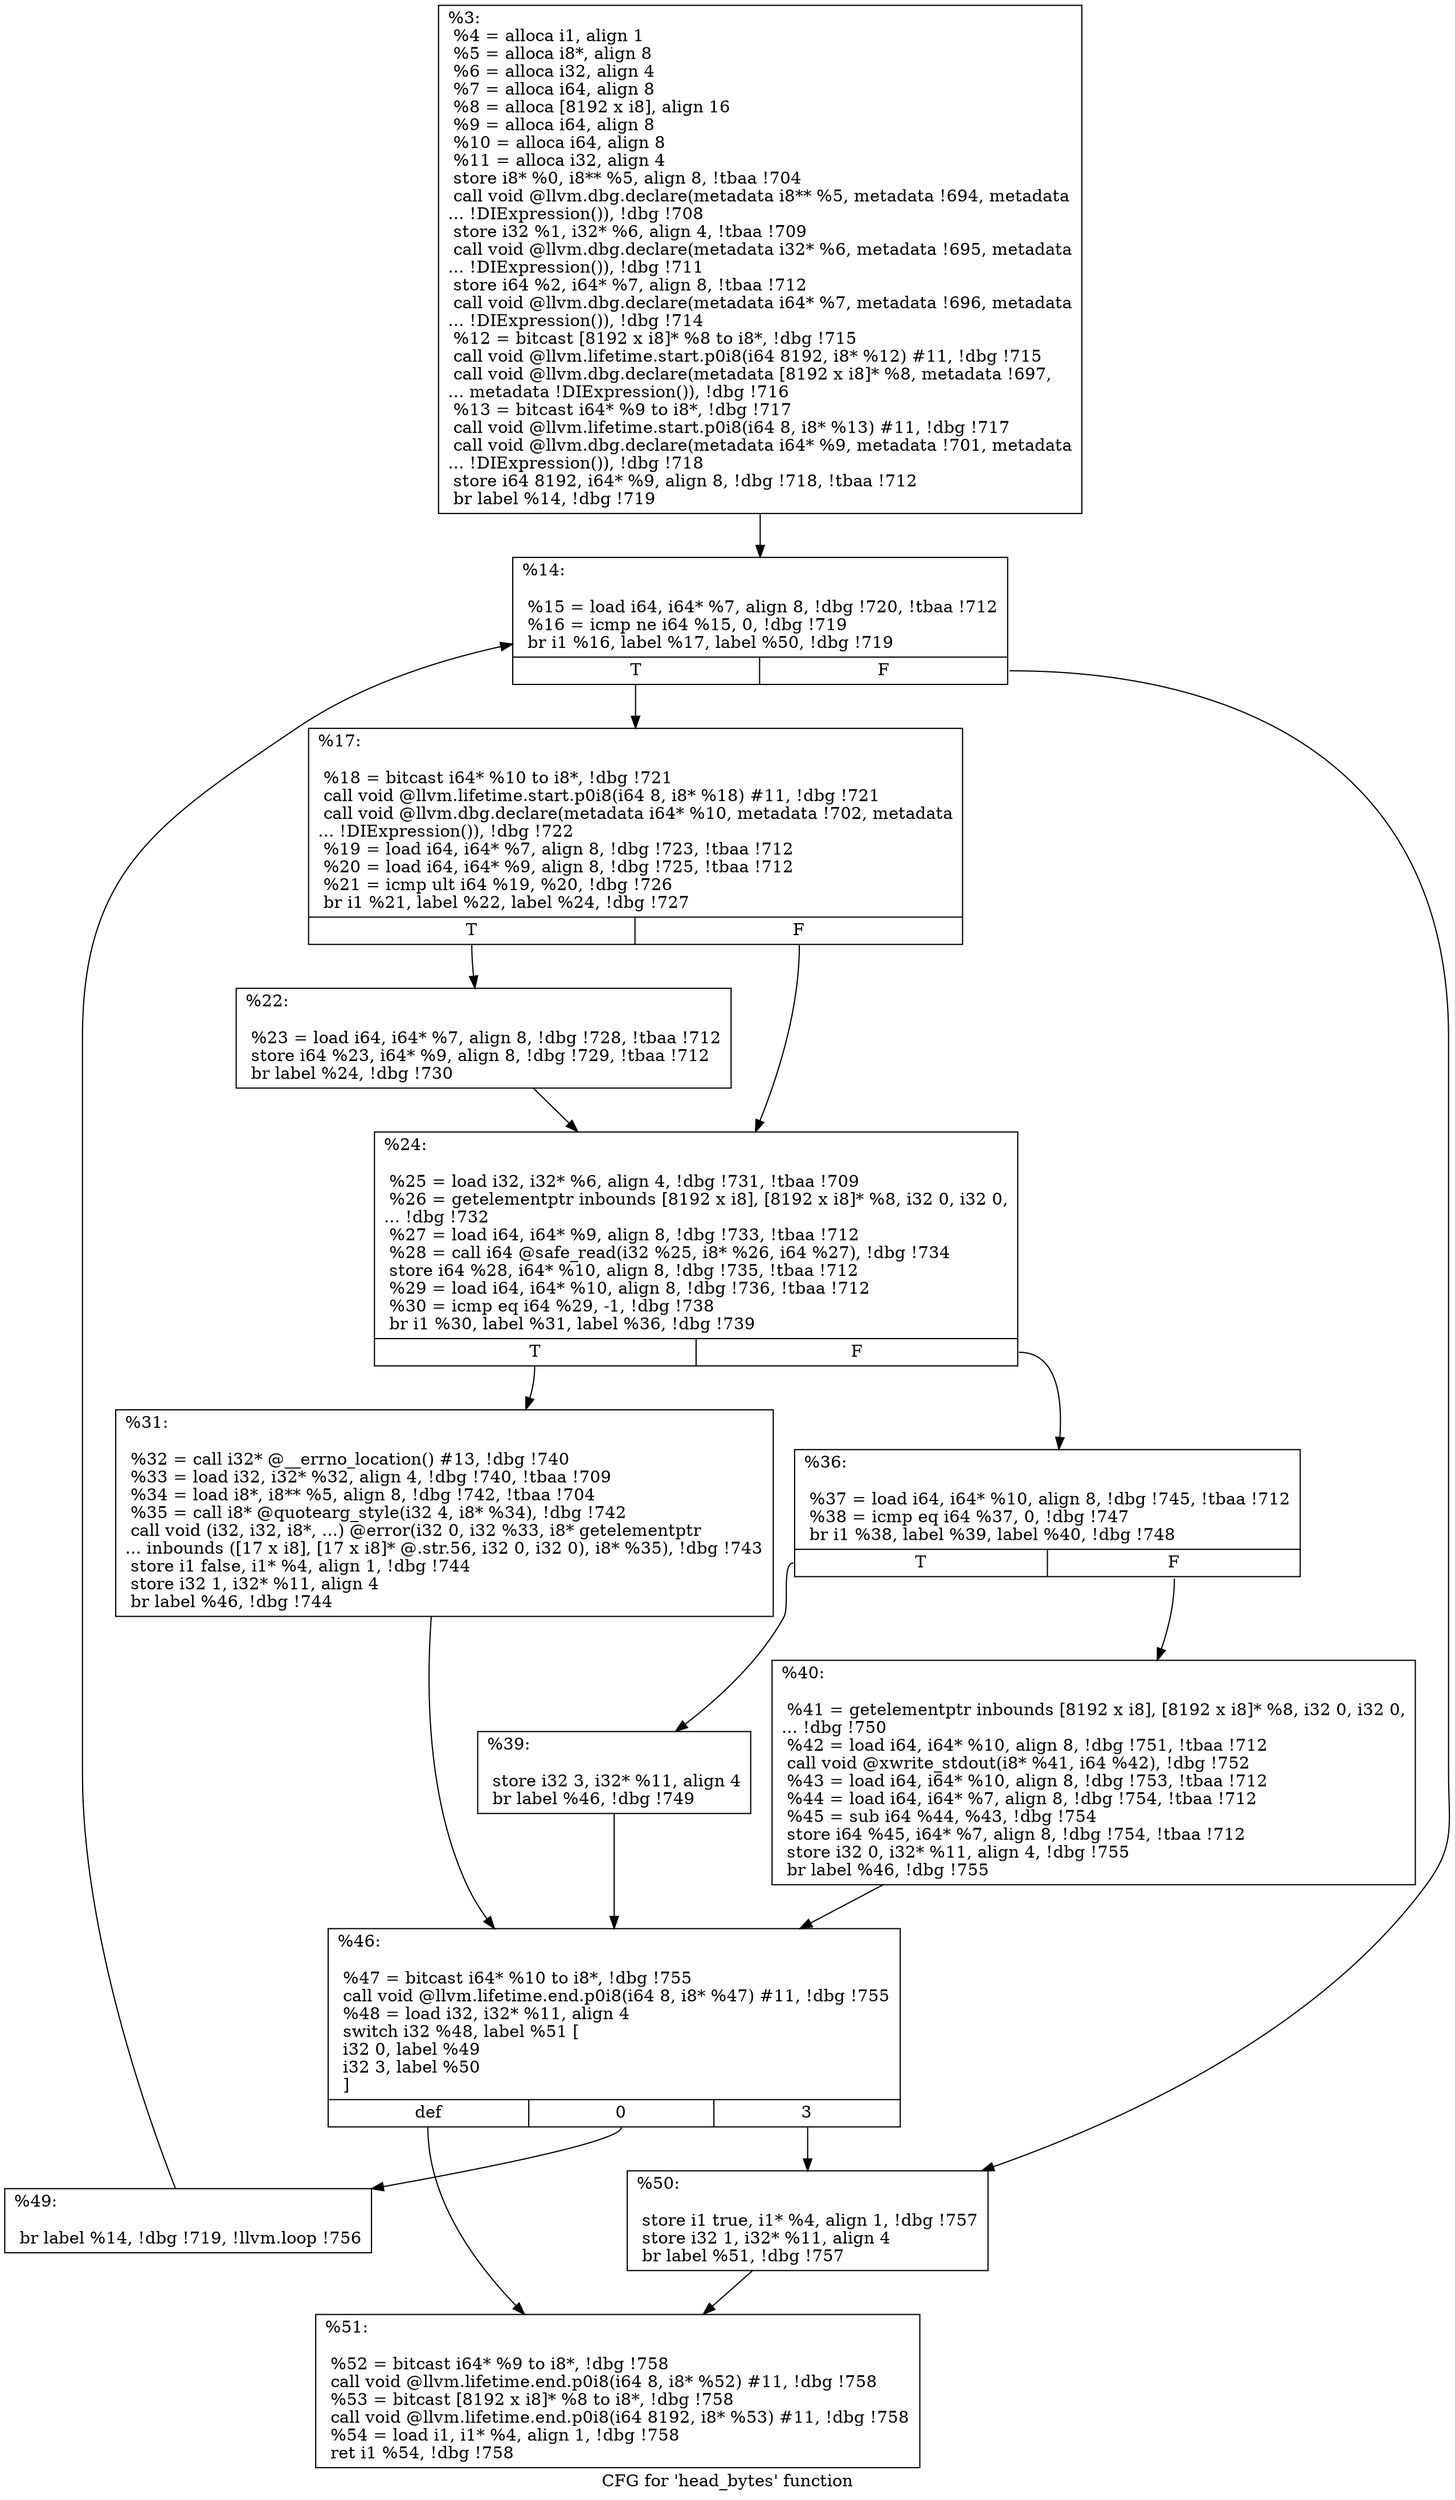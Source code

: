 digraph "CFG for 'head_bytes' function" {
	label="CFG for 'head_bytes' function";

	Node0x21636c0 [shape=record,label="{%3:\l  %4 = alloca i1, align 1\l  %5 = alloca i8*, align 8\l  %6 = alloca i32, align 4\l  %7 = alloca i64, align 8\l  %8 = alloca [8192 x i8], align 16\l  %9 = alloca i64, align 8\l  %10 = alloca i64, align 8\l  %11 = alloca i32, align 4\l  store i8* %0, i8** %5, align 8, !tbaa !704\l  call void @llvm.dbg.declare(metadata i8** %5, metadata !694, metadata\l... !DIExpression()), !dbg !708\l  store i32 %1, i32* %6, align 4, !tbaa !709\l  call void @llvm.dbg.declare(metadata i32* %6, metadata !695, metadata\l... !DIExpression()), !dbg !711\l  store i64 %2, i64* %7, align 8, !tbaa !712\l  call void @llvm.dbg.declare(metadata i64* %7, metadata !696, metadata\l... !DIExpression()), !dbg !714\l  %12 = bitcast [8192 x i8]* %8 to i8*, !dbg !715\l  call void @llvm.lifetime.start.p0i8(i64 8192, i8* %12) #11, !dbg !715\l  call void @llvm.dbg.declare(metadata [8192 x i8]* %8, metadata !697,\l... metadata !DIExpression()), !dbg !716\l  %13 = bitcast i64* %9 to i8*, !dbg !717\l  call void @llvm.lifetime.start.p0i8(i64 8, i8* %13) #11, !dbg !717\l  call void @llvm.dbg.declare(metadata i64* %9, metadata !701, metadata\l... !DIExpression()), !dbg !718\l  store i64 8192, i64* %9, align 8, !dbg !718, !tbaa !712\l  br label %14, !dbg !719\l}"];
	Node0x21636c0 -> Node0x2163800;
	Node0x2163800 [shape=record,label="{%14:\l\l  %15 = load i64, i64* %7, align 8, !dbg !720, !tbaa !712\l  %16 = icmp ne i64 %15, 0, !dbg !719\l  br i1 %16, label %17, label %50, !dbg !719\l|{<s0>T|<s1>F}}"];
	Node0x2163800:s0 -> Node0x2163850;
	Node0x2163800:s1 -> Node0x2163b20;
	Node0x2163850 [shape=record,label="{%17:\l\l  %18 = bitcast i64* %10 to i8*, !dbg !721\l  call void @llvm.lifetime.start.p0i8(i64 8, i8* %18) #11, !dbg !721\l  call void @llvm.dbg.declare(metadata i64* %10, metadata !702, metadata\l... !DIExpression()), !dbg !722\l  %19 = load i64, i64* %7, align 8, !dbg !723, !tbaa !712\l  %20 = load i64, i64* %9, align 8, !dbg !725, !tbaa !712\l  %21 = icmp ult i64 %19, %20, !dbg !726\l  br i1 %21, label %22, label %24, !dbg !727\l|{<s0>T|<s1>F}}"];
	Node0x2163850:s0 -> Node0x21638a0;
	Node0x2163850:s1 -> Node0x21638f0;
	Node0x21638a0 [shape=record,label="{%22:\l\l  %23 = load i64, i64* %7, align 8, !dbg !728, !tbaa !712\l  store i64 %23, i64* %9, align 8, !dbg !729, !tbaa !712\l  br label %24, !dbg !730\l}"];
	Node0x21638a0 -> Node0x21638f0;
	Node0x21638f0 [shape=record,label="{%24:\l\l  %25 = load i32, i32* %6, align 4, !dbg !731, !tbaa !709\l  %26 = getelementptr inbounds [8192 x i8], [8192 x i8]* %8, i32 0, i32 0,\l... !dbg !732\l  %27 = load i64, i64* %9, align 8, !dbg !733, !tbaa !712\l  %28 = call i64 @safe_read(i32 %25, i8* %26, i64 %27), !dbg !734\l  store i64 %28, i64* %10, align 8, !dbg !735, !tbaa !712\l  %29 = load i64, i64* %10, align 8, !dbg !736, !tbaa !712\l  %30 = icmp eq i64 %29, -1, !dbg !738\l  br i1 %30, label %31, label %36, !dbg !739\l|{<s0>T|<s1>F}}"];
	Node0x21638f0:s0 -> Node0x2163940;
	Node0x21638f0:s1 -> Node0x2163990;
	Node0x2163940 [shape=record,label="{%31:\l\l  %32 = call i32* @__errno_location() #13, !dbg !740\l  %33 = load i32, i32* %32, align 4, !dbg !740, !tbaa !709\l  %34 = load i8*, i8** %5, align 8, !dbg !742, !tbaa !704\l  %35 = call i8* @quotearg_style(i32 4, i8* %34), !dbg !742\l  call void (i32, i32, i8*, ...) @error(i32 0, i32 %33, i8* getelementptr\l... inbounds ([17 x i8], [17 x i8]* @.str.56, i32 0, i32 0), i8* %35), !dbg !743\l  store i1 false, i1* %4, align 1, !dbg !744\l  store i32 1, i32* %11, align 4\l  br label %46, !dbg !744\l}"];
	Node0x2163940 -> Node0x2163a80;
	Node0x2163990 [shape=record,label="{%36:\l\l  %37 = load i64, i64* %10, align 8, !dbg !745, !tbaa !712\l  %38 = icmp eq i64 %37, 0, !dbg !747\l  br i1 %38, label %39, label %40, !dbg !748\l|{<s0>T|<s1>F}}"];
	Node0x2163990:s0 -> Node0x21639e0;
	Node0x2163990:s1 -> Node0x2163a30;
	Node0x21639e0 [shape=record,label="{%39:\l\l  store i32 3, i32* %11, align 4\l  br label %46, !dbg !749\l}"];
	Node0x21639e0 -> Node0x2163a80;
	Node0x2163a30 [shape=record,label="{%40:\l\l  %41 = getelementptr inbounds [8192 x i8], [8192 x i8]* %8, i32 0, i32 0,\l... !dbg !750\l  %42 = load i64, i64* %10, align 8, !dbg !751, !tbaa !712\l  call void @xwrite_stdout(i8* %41, i64 %42), !dbg !752\l  %43 = load i64, i64* %10, align 8, !dbg !753, !tbaa !712\l  %44 = load i64, i64* %7, align 8, !dbg !754, !tbaa !712\l  %45 = sub i64 %44, %43, !dbg !754\l  store i64 %45, i64* %7, align 8, !dbg !754, !tbaa !712\l  store i32 0, i32* %11, align 4, !dbg !755\l  br label %46, !dbg !755\l}"];
	Node0x2163a30 -> Node0x2163a80;
	Node0x2163a80 [shape=record,label="{%46:\l\l  %47 = bitcast i64* %10 to i8*, !dbg !755\l  call void @llvm.lifetime.end.p0i8(i64 8, i8* %47) #11, !dbg !755\l  %48 = load i32, i32* %11, align 4\l  switch i32 %48, label %51 [\l    i32 0, label %49\l    i32 3, label %50\l  ]\l|{<s0>def|<s1>0|<s2>3}}"];
	Node0x2163a80:s0 -> Node0x2163b70;
	Node0x2163a80:s1 -> Node0x2163ad0;
	Node0x2163a80:s2 -> Node0x2163b20;
	Node0x2163ad0 [shape=record,label="{%49:\l\l  br label %14, !dbg !719, !llvm.loop !756\l}"];
	Node0x2163ad0 -> Node0x2163800;
	Node0x2163b20 [shape=record,label="{%50:\l\l  store i1 true, i1* %4, align 1, !dbg !757\l  store i32 1, i32* %11, align 4\l  br label %51, !dbg !757\l}"];
	Node0x2163b20 -> Node0x2163b70;
	Node0x2163b70 [shape=record,label="{%51:\l\l  %52 = bitcast i64* %9 to i8*, !dbg !758\l  call void @llvm.lifetime.end.p0i8(i64 8, i8* %52) #11, !dbg !758\l  %53 = bitcast [8192 x i8]* %8 to i8*, !dbg !758\l  call void @llvm.lifetime.end.p0i8(i64 8192, i8* %53) #11, !dbg !758\l  %54 = load i1, i1* %4, align 1, !dbg !758\l  ret i1 %54, !dbg !758\l}"];
}

